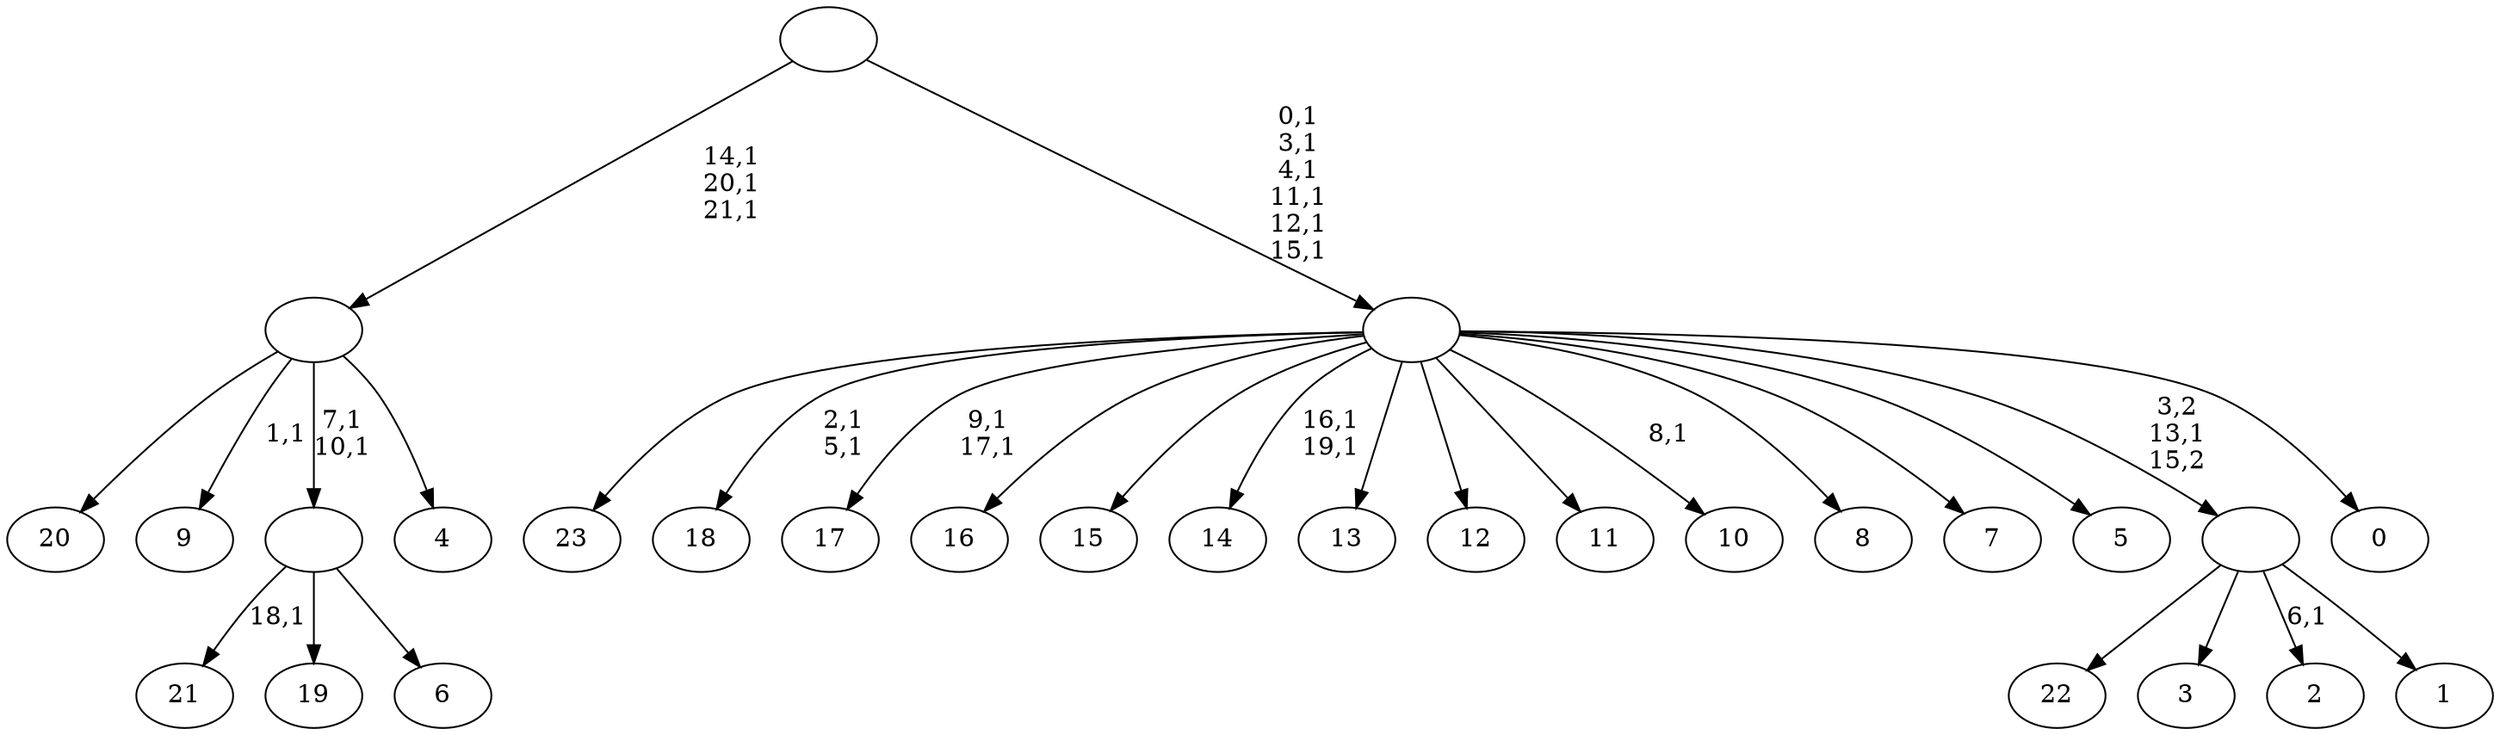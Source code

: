 digraph T {
	46 [label="23"]
	45 [label="22"]
	44 [label="21"]
	42 [label="20"]
	41 [label="19"]
	40 [label="18"]
	37 [label="17"]
	34 [label="16"]
	33 [label="15"]
	32 [label="14"]
	29 [label="13"]
	28 [label="12"]
	27 [label="11"]
	26 [label="10"]
	24 [label="9"]
	22 [label="8"]
	21 [label="7"]
	20 [label="6"]
	19 [label=""]
	17 [label="5"]
	16 [label="4"]
	15 [label=""]
	12 [label="3"]
	11 [label="2"]
	9 [label="1"]
	8 [label=""]
	7 [label="0"]
	6 [label=""]
	0 [label=""]
	19 -> 44 [label="18,1"]
	19 -> 41 [label=""]
	19 -> 20 [label=""]
	15 -> 19 [label="7,1\n10,1"]
	15 -> 24 [label="1,1"]
	15 -> 42 [label=""]
	15 -> 16 [label=""]
	8 -> 11 [label="6,1"]
	8 -> 45 [label=""]
	8 -> 12 [label=""]
	8 -> 9 [label=""]
	6 -> 26 [label="8,1"]
	6 -> 32 [label="16,1\n19,1"]
	6 -> 37 [label="9,1\n17,1"]
	6 -> 40 [label="2,1\n5,1"]
	6 -> 46 [label=""]
	6 -> 34 [label=""]
	6 -> 33 [label=""]
	6 -> 29 [label=""]
	6 -> 28 [label=""]
	6 -> 27 [label=""]
	6 -> 22 [label=""]
	6 -> 21 [label=""]
	6 -> 17 [label=""]
	6 -> 8 [label="3,2\n13,1\n15,2"]
	6 -> 7 [label=""]
	0 -> 6 [label="0,1\n3,1\n4,1\n11,1\n12,1\n15,1"]
	0 -> 15 [label="14,1\n20,1\n21,1"]
}
